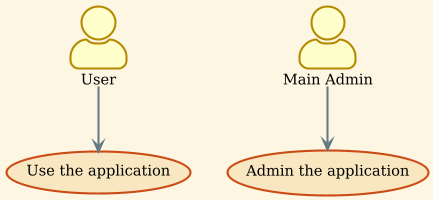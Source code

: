 ' Do not edit
' Theme Gallery
' autogenerated by script
'
@startuml
!theme sunlust
skinparam actorStyle awesome
:User: --> (Use)
"Main Admin" as Admin
"Use the application" as (Use)
Admin --> (Admin the application)
@enduml
